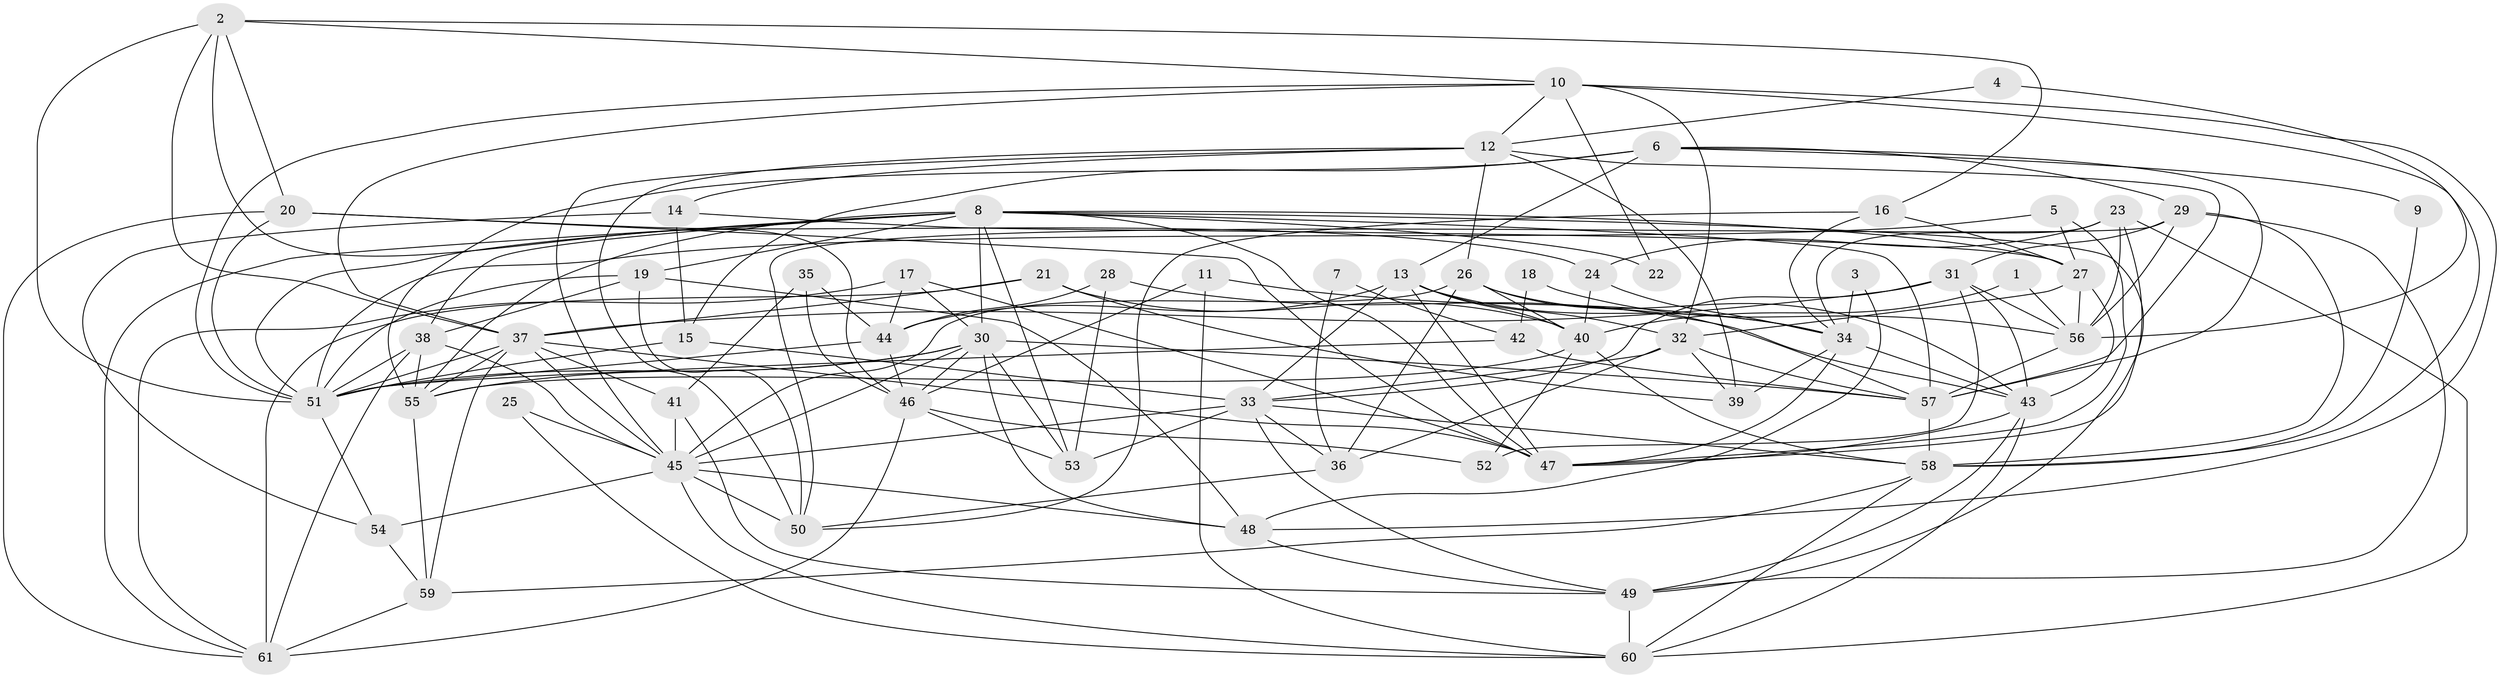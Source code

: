 // original degree distribution, {4: 0.2786885245901639, 6: 0.10655737704918032, 2: 0.12295081967213115, 5: 0.2459016393442623, 3: 0.23770491803278687, 7: 0.00819672131147541}
// Generated by graph-tools (version 1.1) at 2025/50/03/09/25 03:50:10]
// undirected, 61 vertices, 176 edges
graph export_dot {
graph [start="1"]
  node [color=gray90,style=filled];
  1;
  2;
  3;
  4;
  5;
  6;
  7;
  8;
  9;
  10;
  11;
  12;
  13;
  14;
  15;
  16;
  17;
  18;
  19;
  20;
  21;
  22;
  23;
  24;
  25;
  26;
  27;
  28;
  29;
  30;
  31;
  32;
  33;
  34;
  35;
  36;
  37;
  38;
  39;
  40;
  41;
  42;
  43;
  44;
  45;
  46;
  47;
  48;
  49;
  50;
  51;
  52;
  53;
  54;
  55;
  56;
  57;
  58;
  59;
  60;
  61;
  1 -- 40 [weight=1.0];
  1 -- 56 [weight=1.0];
  2 -- 10 [weight=1.0];
  2 -- 16 [weight=1.0];
  2 -- 20 [weight=1.0];
  2 -- 37 [weight=2.0];
  2 -- 46 [weight=1.0];
  2 -- 51 [weight=1.0];
  3 -- 34 [weight=1.0];
  3 -- 48 [weight=1.0];
  4 -- 12 [weight=1.0];
  4 -- 56 [weight=1.0];
  5 -- 27 [weight=1.0];
  5 -- 47 [weight=1.0];
  5 -- 51 [weight=1.0];
  6 -- 9 [weight=1.0];
  6 -- 13 [weight=1.0];
  6 -- 15 [weight=1.0];
  6 -- 29 [weight=1.0];
  6 -- 55 [weight=1.0];
  6 -- 57 [weight=1.0];
  7 -- 36 [weight=1.0];
  7 -- 42 [weight=1.0];
  8 -- 19 [weight=1.0];
  8 -- 22 [weight=1.0];
  8 -- 27 [weight=1.0];
  8 -- 30 [weight=1.0];
  8 -- 38 [weight=1.0];
  8 -- 47 [weight=1.0];
  8 -- 49 [weight=1.0];
  8 -- 51 [weight=1.0];
  8 -- 53 [weight=1.0];
  8 -- 55 [weight=1.0];
  8 -- 57 [weight=1.0];
  8 -- 61 [weight=1.0];
  9 -- 58 [weight=1.0];
  10 -- 12 [weight=1.0];
  10 -- 22 [weight=1.0];
  10 -- 32 [weight=1.0];
  10 -- 37 [weight=1.0];
  10 -- 48 [weight=1.0];
  10 -- 51 [weight=1.0];
  10 -- 58 [weight=1.0];
  11 -- 34 [weight=1.0];
  11 -- 46 [weight=1.0];
  11 -- 60 [weight=1.0];
  12 -- 14 [weight=1.0];
  12 -- 26 [weight=1.0];
  12 -- 39 [weight=1.0];
  12 -- 45 [weight=1.0];
  12 -- 50 [weight=1.0];
  12 -- 57 [weight=1.0];
  13 -- 32 [weight=1.0];
  13 -- 33 [weight=1.0];
  13 -- 34 [weight=1.0];
  13 -- 40 [weight=1.0];
  13 -- 44 [weight=1.0];
  13 -- 47 [weight=1.0];
  14 -- 15 [weight=1.0];
  14 -- 27 [weight=1.0];
  14 -- 54 [weight=1.0];
  15 -- 33 [weight=1.0];
  15 -- 51 [weight=1.0];
  16 -- 27 [weight=1.0];
  16 -- 34 [weight=1.0];
  16 -- 50 [weight=1.0];
  17 -- 30 [weight=1.0];
  17 -- 44 [weight=1.0];
  17 -- 47 [weight=1.0];
  17 -- 61 [weight=1.0];
  18 -- 42 [weight=1.0];
  18 -- 56 [weight=1.0];
  19 -- 38 [weight=1.0];
  19 -- 48 [weight=1.0];
  19 -- 50 [weight=1.0];
  19 -- 51 [weight=1.0];
  20 -- 24 [weight=1.0];
  20 -- 47 [weight=1.0];
  20 -- 51 [weight=1.0];
  20 -- 61 [weight=1.0];
  21 -- 37 [weight=1.0];
  21 -- 39 [weight=1.0];
  21 -- 40 [weight=1.0];
  21 -- 61 [weight=1.0];
  23 -- 24 [weight=1.0];
  23 -- 34 [weight=1.0];
  23 -- 47 [weight=1.0];
  23 -- 56 [weight=1.0];
  23 -- 60 [weight=1.0];
  24 -- 34 [weight=1.0];
  24 -- 40 [weight=1.0];
  25 -- 45 [weight=1.0];
  25 -- 60 [weight=1.0];
  26 -- 36 [weight=1.0];
  26 -- 40 [weight=1.0];
  26 -- 43 [weight=1.0];
  26 -- 45 [weight=1.0];
  26 -- 57 [weight=1.0];
  27 -- 32 [weight=1.0];
  27 -- 43 [weight=1.0];
  27 -- 56 [weight=1.0];
  28 -- 43 [weight=1.0];
  28 -- 44 [weight=1.0];
  28 -- 53 [weight=1.0];
  29 -- 31 [weight=1.0];
  29 -- 49 [weight=1.0];
  29 -- 50 [weight=1.0];
  29 -- 56 [weight=1.0];
  29 -- 58 [weight=1.0];
  30 -- 45 [weight=1.0];
  30 -- 46 [weight=1.0];
  30 -- 48 [weight=1.0];
  30 -- 51 [weight=1.0];
  30 -- 53 [weight=1.0];
  30 -- 55 [weight=1.0];
  30 -- 57 [weight=1.0];
  31 -- 33 [weight=1.0];
  31 -- 37 [weight=1.0];
  31 -- 43 [weight=1.0];
  31 -- 52 [weight=1.0];
  31 -- 56 [weight=1.0];
  32 -- 33 [weight=1.0];
  32 -- 36 [weight=1.0];
  32 -- 39 [weight=1.0];
  32 -- 57 [weight=1.0];
  33 -- 36 [weight=1.0];
  33 -- 45 [weight=1.0];
  33 -- 49 [weight=1.0];
  33 -- 53 [weight=1.0];
  33 -- 58 [weight=1.0];
  34 -- 39 [weight=1.0];
  34 -- 43 [weight=1.0];
  34 -- 47 [weight=1.0];
  35 -- 41 [weight=1.0];
  35 -- 44 [weight=1.0];
  35 -- 46 [weight=1.0];
  36 -- 50 [weight=1.0];
  37 -- 41 [weight=1.0];
  37 -- 45 [weight=1.0];
  37 -- 47 [weight=1.0];
  37 -- 51 [weight=1.0];
  37 -- 55 [weight=1.0];
  37 -- 59 [weight=1.0];
  38 -- 45 [weight=1.0];
  38 -- 51 [weight=1.0];
  38 -- 55 [weight=1.0];
  38 -- 61 [weight=1.0];
  40 -- 52 [weight=1.0];
  40 -- 55 [weight=1.0];
  40 -- 58 [weight=1.0];
  41 -- 45 [weight=1.0];
  41 -- 49 [weight=1.0];
  42 -- 51 [weight=1.0];
  42 -- 57 [weight=1.0];
  43 -- 47 [weight=1.0];
  43 -- 49 [weight=1.0];
  43 -- 60 [weight=1.0];
  44 -- 46 [weight=1.0];
  44 -- 51 [weight=1.0];
  45 -- 48 [weight=1.0];
  45 -- 50 [weight=1.0];
  45 -- 54 [weight=1.0];
  45 -- 60 [weight=1.0];
  46 -- 52 [weight=1.0];
  46 -- 53 [weight=1.0];
  46 -- 61 [weight=1.0];
  48 -- 49 [weight=1.0];
  49 -- 60 [weight=1.0];
  51 -- 54 [weight=1.0];
  54 -- 59 [weight=1.0];
  55 -- 59 [weight=1.0];
  56 -- 57 [weight=1.0];
  57 -- 58 [weight=1.0];
  58 -- 59 [weight=1.0];
  58 -- 60 [weight=1.0];
  59 -- 61 [weight=1.0];
}
